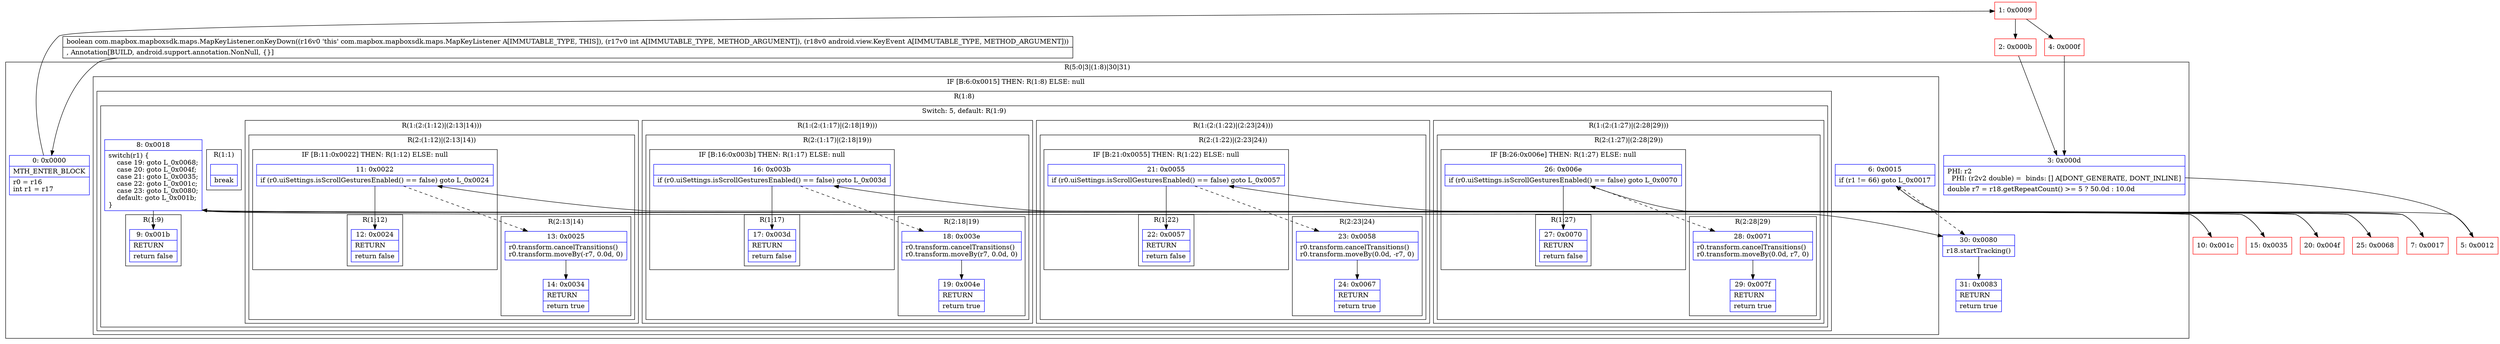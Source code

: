 digraph "CFG forcom.mapbox.mapboxsdk.maps.MapKeyListener.onKeyDown(ILandroid\/view\/KeyEvent;)Z" {
subgraph cluster_Region_247906792 {
label = "R(5:0|3|(1:8)|30|31)";
node [shape=record,color=blue];
Node_0 [shape=record,label="{0\:\ 0x0000|MTH_ENTER_BLOCK\l|r0 = r16\lint r1 = r17\l}"];
Node_3 [shape=record,label="{3\:\ 0x000d|PHI: r2 \l  PHI: (r2v2 double) =  binds: [] A[DONT_GENERATE, DONT_INLINE]\l|double r7 = r18.getRepeatCount() \>= 5 ? 50.0d : 10.0d\l}"];
subgraph cluster_IfRegion_1624011401 {
label = "IF [B:6:0x0015] THEN: R(1:8) ELSE: null";
node [shape=record,color=blue];
Node_6 [shape=record,label="{6\:\ 0x0015|if (r1 != 66) goto L_0x0017\l}"];
subgraph cluster_Region_987509042 {
label = "R(1:8)";
node [shape=record,color=blue];
subgraph cluster_SwitchRegion_295010374 {
label = "Switch: 5, default: R(1:9)";
node [shape=record,color=blue];
Node_8 [shape=record,label="{8\:\ 0x0018|switch(r1) \{\l    case 19: goto L_0x0068;\l    case 20: goto L_0x004f;\l    case 21: goto L_0x0035;\l    case 22: goto L_0x001c;\l    case 23: goto L_0x0080;\l    default: goto L_0x001b;\l\}\l}"];
subgraph cluster_Region_60548440 {
label = "R(1:(2:(1:27)|(2:28|29)))";
node [shape=record,color=blue];
subgraph cluster_Region_946226362 {
label = "R(2:(1:27)|(2:28|29))";
node [shape=record,color=blue];
subgraph cluster_IfRegion_1818339904 {
label = "IF [B:26:0x006e] THEN: R(1:27) ELSE: null";
node [shape=record,color=blue];
Node_26 [shape=record,label="{26\:\ 0x006e|if (r0.uiSettings.isScrollGesturesEnabled() == false) goto L_0x0070\l}"];
subgraph cluster_Region_930042719 {
label = "R(1:27)";
node [shape=record,color=blue];
Node_27 [shape=record,label="{27\:\ 0x0070|RETURN\l|return false\l}"];
}
}
subgraph cluster_Region_773208217 {
label = "R(2:28|29)";
node [shape=record,color=blue];
Node_28 [shape=record,label="{28\:\ 0x0071|r0.transform.cancelTransitions()\lr0.transform.moveBy(0.0d, r7, 0)\l}"];
Node_29 [shape=record,label="{29\:\ 0x007f|RETURN\l|return true\l}"];
}
}
}
subgraph cluster_Region_1803731407 {
label = "R(1:(2:(1:22)|(2:23|24)))";
node [shape=record,color=blue];
subgraph cluster_Region_1640700817 {
label = "R(2:(1:22)|(2:23|24))";
node [shape=record,color=blue];
subgraph cluster_IfRegion_10063426 {
label = "IF [B:21:0x0055] THEN: R(1:22) ELSE: null";
node [shape=record,color=blue];
Node_21 [shape=record,label="{21\:\ 0x0055|if (r0.uiSettings.isScrollGesturesEnabled() == false) goto L_0x0057\l}"];
subgraph cluster_Region_1294061733 {
label = "R(1:22)";
node [shape=record,color=blue];
Node_22 [shape=record,label="{22\:\ 0x0057|RETURN\l|return false\l}"];
}
}
subgraph cluster_Region_375874866 {
label = "R(2:23|24)";
node [shape=record,color=blue];
Node_23 [shape=record,label="{23\:\ 0x0058|r0.transform.cancelTransitions()\lr0.transform.moveBy(0.0d, \-r7, 0)\l}"];
Node_24 [shape=record,label="{24\:\ 0x0067|RETURN\l|return true\l}"];
}
}
}
subgraph cluster_Region_818998391 {
label = "R(1:(2:(1:17)|(2:18|19)))";
node [shape=record,color=blue];
subgraph cluster_Region_167669359 {
label = "R(2:(1:17)|(2:18|19))";
node [shape=record,color=blue];
subgraph cluster_IfRegion_1171856012 {
label = "IF [B:16:0x003b] THEN: R(1:17) ELSE: null";
node [shape=record,color=blue];
Node_16 [shape=record,label="{16\:\ 0x003b|if (r0.uiSettings.isScrollGesturesEnabled() == false) goto L_0x003d\l}"];
subgraph cluster_Region_104750698 {
label = "R(1:17)";
node [shape=record,color=blue];
Node_17 [shape=record,label="{17\:\ 0x003d|RETURN\l|return false\l}"];
}
}
subgraph cluster_Region_356255053 {
label = "R(2:18|19)";
node [shape=record,color=blue];
Node_18 [shape=record,label="{18\:\ 0x003e|r0.transform.cancelTransitions()\lr0.transform.moveBy(r7, 0.0d, 0)\l}"];
Node_19 [shape=record,label="{19\:\ 0x004e|RETURN\l|return true\l}"];
}
}
}
subgraph cluster_Region_825928078 {
label = "R(1:(2:(1:12)|(2:13|14)))";
node [shape=record,color=blue];
subgraph cluster_Region_1263350992 {
label = "R(2:(1:12)|(2:13|14))";
node [shape=record,color=blue];
subgraph cluster_IfRegion_1179474511 {
label = "IF [B:11:0x0022] THEN: R(1:12) ELSE: null";
node [shape=record,color=blue];
Node_11 [shape=record,label="{11\:\ 0x0022|if (r0.uiSettings.isScrollGesturesEnabled() == false) goto L_0x0024\l}"];
subgraph cluster_Region_854884834 {
label = "R(1:12)";
node [shape=record,color=blue];
Node_12 [shape=record,label="{12\:\ 0x0024|RETURN\l|return false\l}"];
}
}
subgraph cluster_Region_672538652 {
label = "R(2:13|14)";
node [shape=record,color=blue];
Node_13 [shape=record,label="{13\:\ 0x0025|r0.transform.cancelTransitions()\lr0.transform.moveBy(\-r7, 0.0d, 0)\l}"];
Node_14 [shape=record,label="{14\:\ 0x0034|RETURN\l|return true\l}"];
}
}
}
subgraph cluster_Region_1449539819 {
label = "R(1:1)";
node [shape=record,color=blue];
Node_InsnContainer_1949265219 [shape=record,label="{|break\l}"];
}
subgraph cluster_Region_1478282923 {
label = "R(1:9)";
node [shape=record,color=blue];
Node_9 [shape=record,label="{9\:\ 0x001b|RETURN\l|return false\l}"];
}
}
}
}
Node_30 [shape=record,label="{30\:\ 0x0080|r18.startTracking()\l}"];
Node_31 [shape=record,label="{31\:\ 0x0083|RETURN\l|return true\l}"];
}
Node_1 [shape=record,color=red,label="{1\:\ 0x0009}"];
Node_2 [shape=record,color=red,label="{2\:\ 0x000b}"];
Node_4 [shape=record,color=red,label="{4\:\ 0x000f}"];
Node_5 [shape=record,color=red,label="{5\:\ 0x0012}"];
Node_7 [shape=record,color=red,label="{7\:\ 0x0017}"];
Node_10 [shape=record,color=red,label="{10\:\ 0x001c}"];
Node_15 [shape=record,color=red,label="{15\:\ 0x0035}"];
Node_20 [shape=record,color=red,label="{20\:\ 0x004f}"];
Node_25 [shape=record,color=red,label="{25\:\ 0x0068}"];
MethodNode[shape=record,label="{boolean com.mapbox.mapboxsdk.maps.MapKeyListener.onKeyDown((r16v0 'this' com.mapbox.mapboxsdk.maps.MapKeyListener A[IMMUTABLE_TYPE, THIS]), (r17v0 int A[IMMUTABLE_TYPE, METHOD_ARGUMENT]), (r18v0 android.view.KeyEvent A[IMMUTABLE_TYPE, METHOD_ARGUMENT]))  | , Annotation[BUILD, android.support.annotation.NonNull, \{\}]\l}"];
MethodNode -> Node_0;
Node_0 -> Node_1;
Node_3 -> Node_5;
Node_6 -> Node_7;
Node_6 -> Node_30[style=dashed];
Node_8 -> Node_9;
Node_8 -> Node_10;
Node_8 -> Node_15;
Node_8 -> Node_20;
Node_8 -> Node_25;
Node_8 -> Node_30;
Node_26 -> Node_27;
Node_26 -> Node_28[style=dashed];
Node_28 -> Node_29;
Node_21 -> Node_22;
Node_21 -> Node_23[style=dashed];
Node_23 -> Node_24;
Node_16 -> Node_17;
Node_16 -> Node_18[style=dashed];
Node_18 -> Node_19;
Node_11 -> Node_12;
Node_11 -> Node_13[style=dashed];
Node_13 -> Node_14;
Node_30 -> Node_31;
Node_1 -> Node_2;
Node_1 -> Node_4;
Node_2 -> Node_3;
Node_4 -> Node_3;
Node_5 -> Node_6;
Node_7 -> Node_8;
Node_10 -> Node_11;
Node_15 -> Node_16;
Node_20 -> Node_21;
Node_25 -> Node_26;
}

